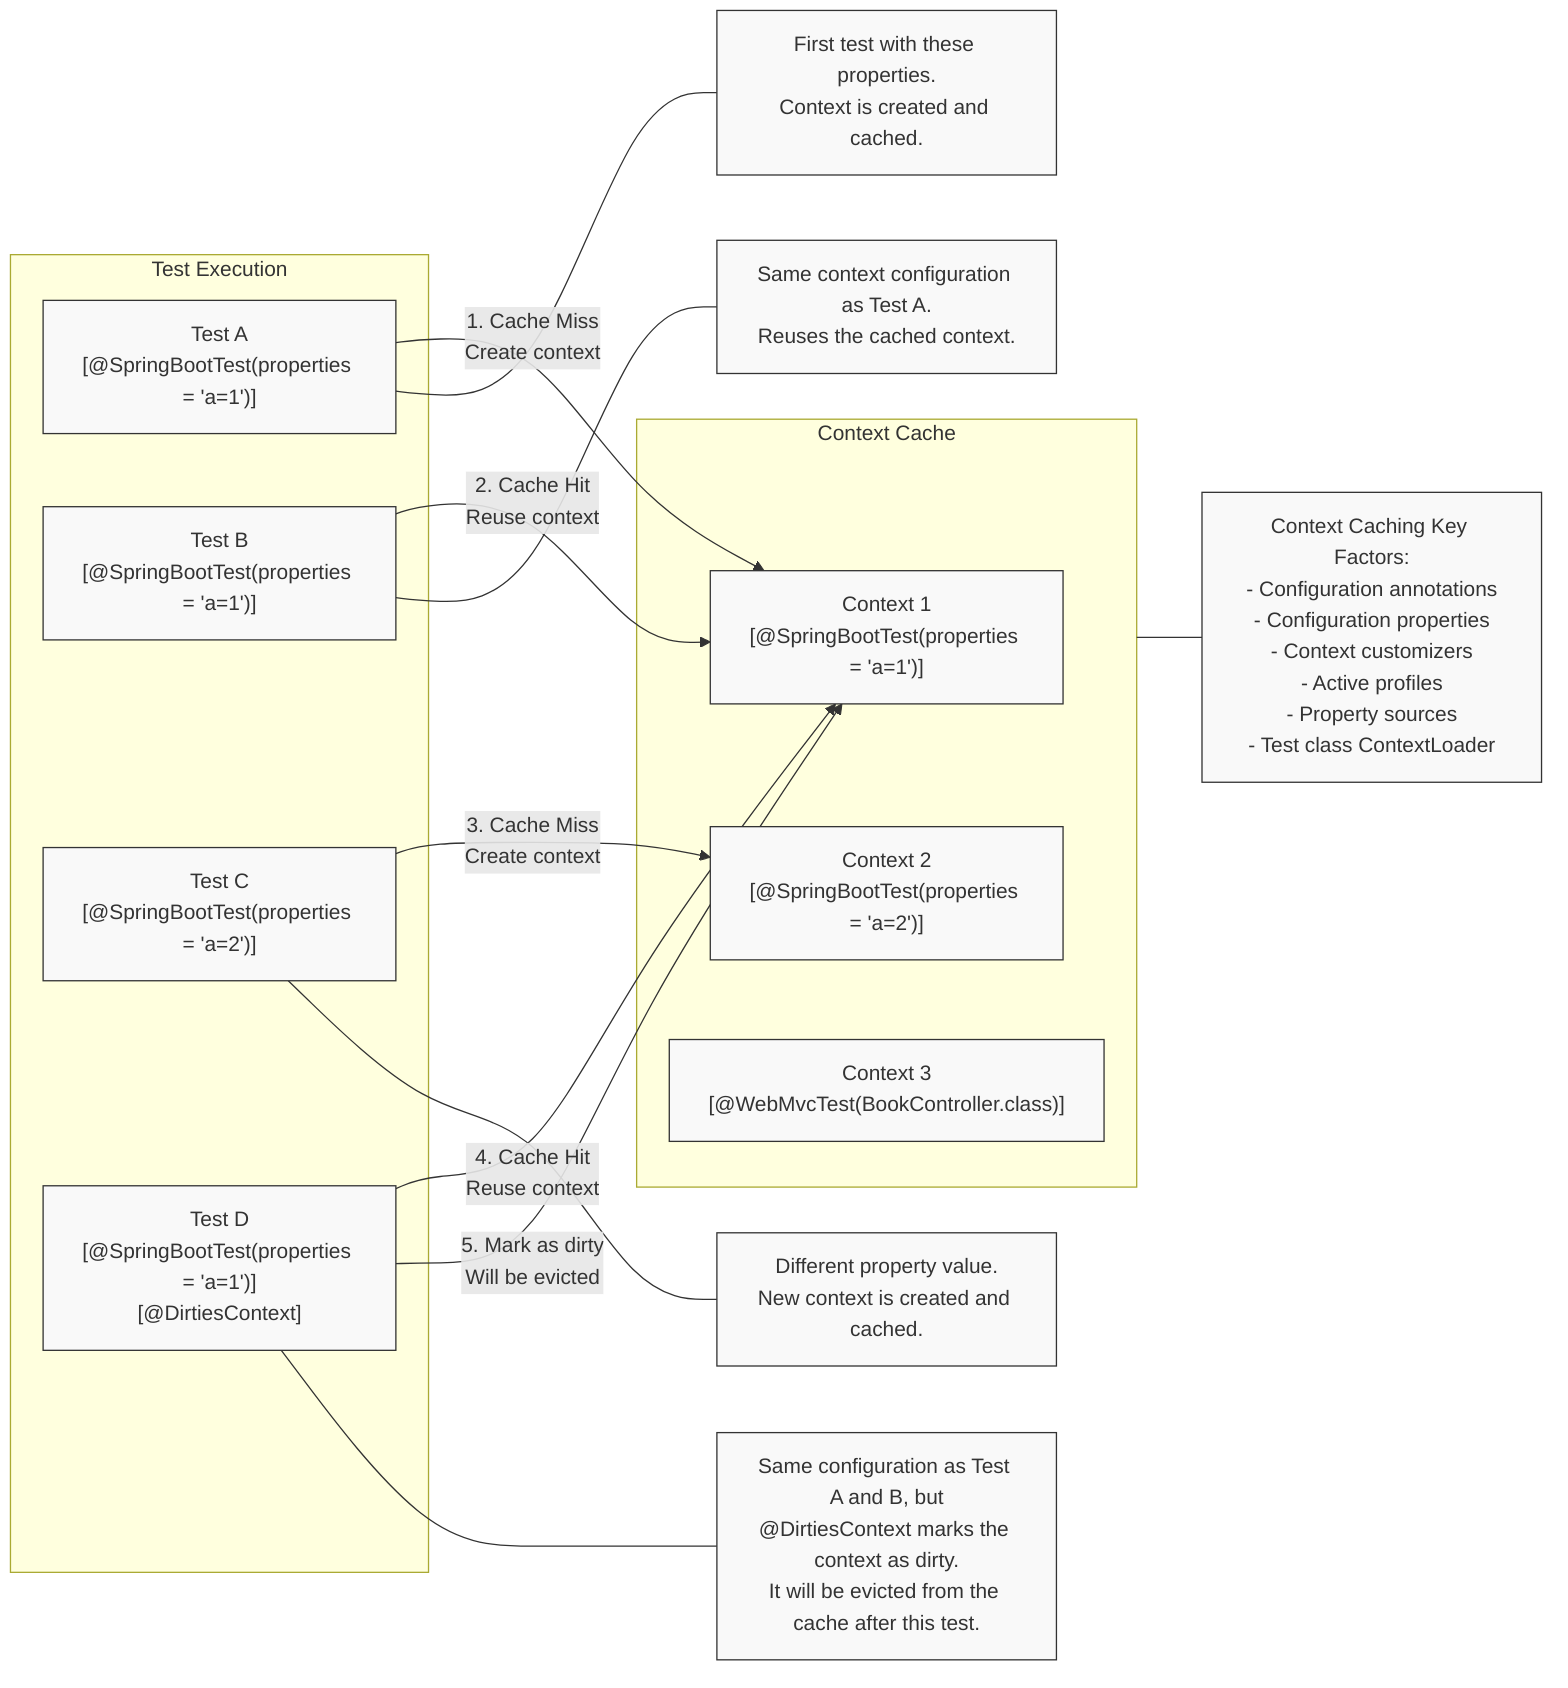 flowchart LR
    subgraph ContextCache["Context Cache"]
        Context1["Context 1\n[@SpringBootTest(properties = 'a=1')]"]
        Context2["Context 2\n[@SpringBootTest(properties = 'a=2')]"]
        Context3["Context 3\n[@WebMvcTest(BookController.class)]"]
    end
    
    subgraph TestExecution["Test Execution"]
        TestA["Test A\n[@SpringBootTest(properties = 'a=1')]"]
        TestB["Test B\n[@SpringBootTest(properties = 'a=1')]"]
        TestC["Test C\n[@SpringBootTest(properties = 'a=2')]"]
        TestD["Test D\n[@SpringBootTest(properties = 'a=1')]\n[@DirtiesContext]"]
    end
    
    TestA -->|"1. Cache Miss\nCreate context"| Context1
    TestB -->|"2. Cache Hit\nReuse context"| Context1
    TestC -->|"3. Cache Miss\nCreate context"| Context2
    TestD -->|"4. Cache Hit\nReuse context"| Context1
    TestD -->|"5. Mark as dirty\nWill be evicted"| Context1
    
    %% Notes
    classDef default fill:#f9f9f9,stroke:#333,stroke-width:1px
    
    TestANote["First test with these properties.\nContext is created and cached."]
    TestBNote["Same context configuration as Test A.\nReuses the cached context."]
    TestCNote["Different property value.\nNew context is created and cached."]
    TestDNote["Same configuration as Test A and B, but\n@DirtiesContext marks the context as dirty.\nIt will be evicted from the cache after this test."]
    CacheNote["Context Caching Key Factors:\n- Configuration annotations\n- Configuration properties\n- Context customizers\n- Active profiles\n- Property sources\n- Test class ContextLoader"]
    
    TestA --- TestANote
    TestB --- TestBNote
    TestC --- TestCNote
    TestD --- TestDNote
    ContextCache --- CacheNote